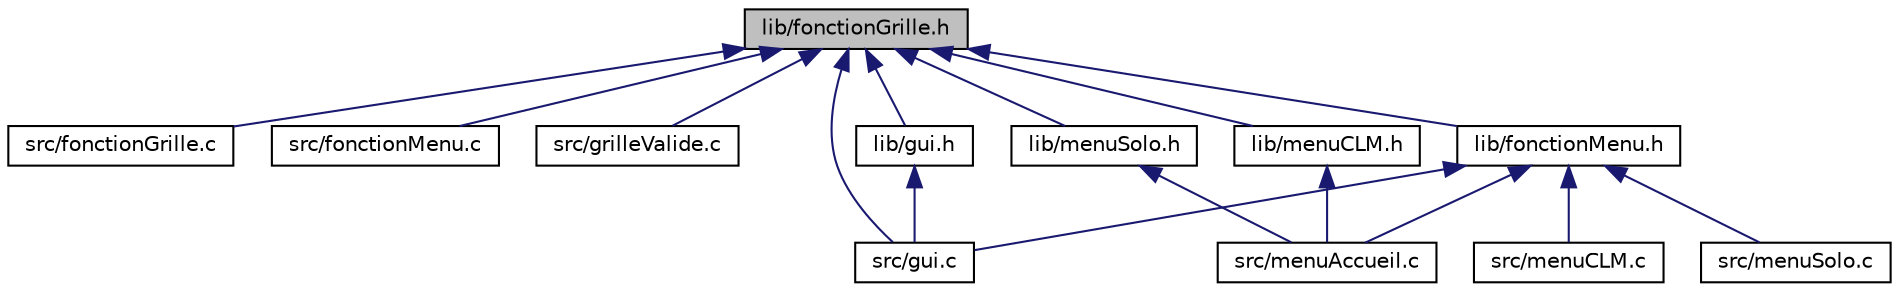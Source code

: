 digraph "lib/fonctionGrille.h"
{
  edge [fontname="Helvetica",fontsize="10",labelfontname="Helvetica",labelfontsize="10"];
  node [fontname="Helvetica",fontsize="10",shape=record];
  Node3 [label="lib/fonctionGrille.h",height=0.2,width=0.4,color="black", fillcolor="grey75", style="filled", fontcolor="black"];
  Node3 -> Node4 [dir="back",color="midnightblue",fontsize="10",style="solid"];
  Node4 [label="src/fonctionGrille.c",height=0.2,width=0.4,color="black", fillcolor="white", style="filled",URL="$fonctionGrille_8c.html",tooltip="Contient toutes les fonctions utiles à l&#39;initialisation de la grille de jeu. "];
  Node3 -> Node5 [dir="back",color="midnightblue",fontsize="10",style="solid"];
  Node5 [label="src/fonctionMenu.c",height=0.2,width=0.4,color="black", fillcolor="white", style="filled",URL="$fonctionMenu_8c.html",tooltip="Contient toutes les fonctions utiles pour les menus. "];
  Node3 -> Node6 [dir="back",color="midnightblue",fontsize="10",style="solid"];
  Node6 [label="src/grilleValide.c",height=0.2,width=0.4,color="black", fillcolor="white", style="filled",URL="$grilleValide_8c.html",tooltip="test des fonction d&#39;initialisation de la grille "];
  Node3 -> Node7 [dir="back",color="midnightblue",fontsize="10",style="solid"];
  Node7 [label="lib/gui.h",height=0.2,width=0.4,color="black", fillcolor="white", style="filled",URL="$gui_8h.html"];
  Node7 -> Node8 [dir="back",color="midnightblue",fontsize="10",style="solid"];
  Node8 [label="src/gui.c",height=0.2,width=0.4,color="black", fillcolor="white", style="filled",URL="$gui_8c.html"];
  Node3 -> Node9 [dir="back",color="midnightblue",fontsize="10",style="solid"];
  Node9 [label="lib/fonctionMenu.h",height=0.2,width=0.4,color="black", fillcolor="white", style="filled",URL="$fonctionMenu_8h.html",tooltip="header contenant les prototypes des fonctions utile a tous les menus. "];
  Node9 -> Node8 [dir="back",color="midnightblue",fontsize="10",style="solid"];
  Node9 -> Node10 [dir="back",color="midnightblue",fontsize="10",style="solid"];
  Node10 [label="src/menuAccueil.c",height=0.2,width=0.4,color="black", fillcolor="white", style="filled",URL="$menuAccueil_8c.html",tooltip="Menu principale du jeu. "];
  Node9 -> Node11 [dir="back",color="midnightblue",fontsize="10",style="solid"];
  Node11 [label="src/menuCLM.c",height=0.2,width=0.4,color="black", fillcolor="white", style="filled",URL="$menuCLM_8c.html",tooltip="Sous-menu du mode \"contre le montre\". "];
  Node9 -> Node12 [dir="back",color="midnightblue",fontsize="10",style="solid"];
  Node12 [label="src/menuSolo.c",height=0.2,width=0.4,color="black", fillcolor="white", style="filled",URL="$menuSolo_8c.html",tooltip="Sous menu du mode \"solo\". "];
  Node3 -> Node8 [dir="back",color="midnightblue",fontsize="10",style="solid"];
  Node3 -> Node13 [dir="back",color="midnightblue",fontsize="10",style="solid"];
  Node13 [label="lib/menuSolo.h",height=0.2,width=0.4,color="black", fillcolor="white", style="filled",URL="$menuSolo_8h_source.html"];
  Node13 -> Node10 [dir="back",color="midnightblue",fontsize="10",style="solid"];
  Node3 -> Node14 [dir="back",color="midnightblue",fontsize="10",style="solid"];
  Node14 [label="lib/menuCLM.h",height=0.2,width=0.4,color="black", fillcolor="white", style="filled",URL="$menuCLM_8h.html",tooltip="header contenant les prototypes des fonctions utile aux menus du mode de jeu \"contre la montre\"..."];
  Node14 -> Node10 [dir="back",color="midnightblue",fontsize="10",style="solid"];
}
